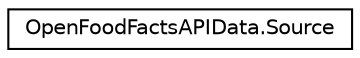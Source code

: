 digraph "Graphical Class Hierarchy"
{
 // LATEX_PDF_SIZE
  edge [fontname="Helvetica",fontsize="10",labelfontname="Helvetica",labelfontsize="10"];
  node [fontname="Helvetica",fontsize="10",shape=record];
  rankdir="LR";
  Node0 [label="OpenFoodFactsAPIData.Source",height=0.2,width=0.4,color="black", fillcolor="white", style="filled",URL="$class_open_food_facts_a_p_i_data_1_1_source.html",tooltip=" "];
}
